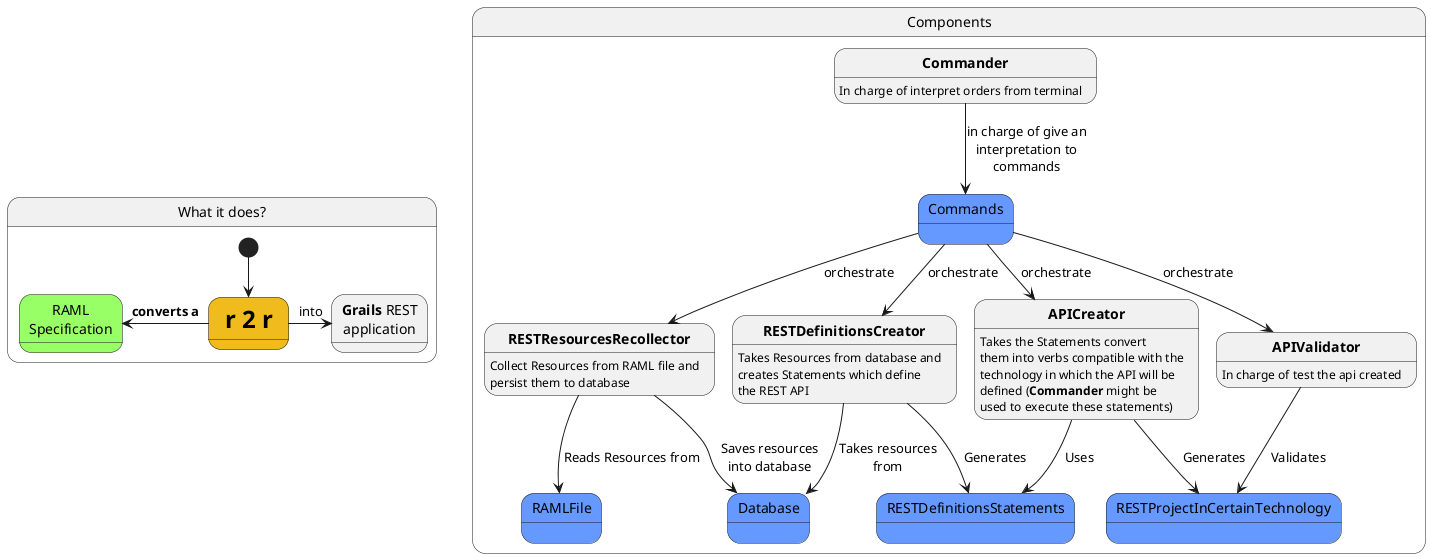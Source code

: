 @startuml

skinparam state {
  BackgroundColor<<MasAmarillo>> #F0BB1D
  Backgroundcolor<<MasAzul>> #6699ff
  Backgroundcolor<<MasVerde>> #99ff66
  Backgroundcolor<<MasRosa>> #ff6699
  
}
state whatIdDoes as "What it does?" {
    [*] --> r2r
    r2r -right-> GrailsApplication: into
'    r2r -down-> LocalAPIInstance: this
    r2r -left-> RAMLDiagram: <b>converts a</b>

'    Dredd -up-> RAMLDiagram: <b>uses</b>
'   Dredd -up-> LocalAPIInstance: tests
'  Dredd -up-> GrailsApplication: tests

'    r2r -> Dredd
    
    state r2r as "<b><size:24> r 2 r </size></b>" <<MasAmarillo>>
'    state GrailsApplication as "REST <b>Grails</b>, Rails,\nDjango application"
    state GrailsApplication as "<b>Grails</b> REST\napplication"
    
'    state LocalAPIInstance as "Local API\ninstance" <<MasRosa>>
    state RAMLDiagram as "RAML\nSpecification" <<MasVerde>>
'    state Dredd as "Dredd"  <<MasAzul>>
}


state components as "Components" {
      state RAMLFile <<MasAzul>>
      state Commands <<MasAzul>> 
      state Database <<MasAzul>>
      state RESTDefinitionsStatements <<MasAzul>> 
      state RESTProjectInCertainTechnology <<MasAzul>>

      
      state Commander as "<b>Commander</b>": In charge of interpret orders from terminal
      state RESTResourcesRecollector as  "<b>RESTResourcesRecollector</b>": Collect Resources from RAML file and\npersist them to database
      state RESTDefinitionsCreator as "<b>RESTDefinitionsCreator</b>": Takes Resources from database and\ncreates Statements which define\nthe REST API
      state APICreator as "<b>APICreator</b>": Takes the Statements convert\nthem into verbs compatible with the\ntechnology in which the API will be\ndefined (<b>Commander</b> might be\nused to execute these statements)
      state APIValidator As "<b>APIValidator</b>": In charge of test the api created

      Commands --> RESTResourcesRecollector: orchestrate
      Commands --> RESTDefinitionsCreator: orchestrate
      Commands --> APICreator: orchestrate
      Commands --> APIValidator: orchestrate

      Commander --> Commands : in charge of give an\ninterpretation to\ncommands
      RESTResourcesRecollector --> RAMLFile: Reads Resources from
      RESTResourcesRecollector --> Database: Saves resources\ninto database
      RESTDefinitionsCreator --> Database: Takes resources\nfrom
      RESTDefinitionsCreator --> RESTDefinitionsStatements: Generates
      APICreator --> RESTDefinitionsStatements: Uses
      APICreator --> RESTProjectInCertainTechnology: Generates
      APIValidator --> RESTProjectInCertainTechnology: Validates


}

@enduml
